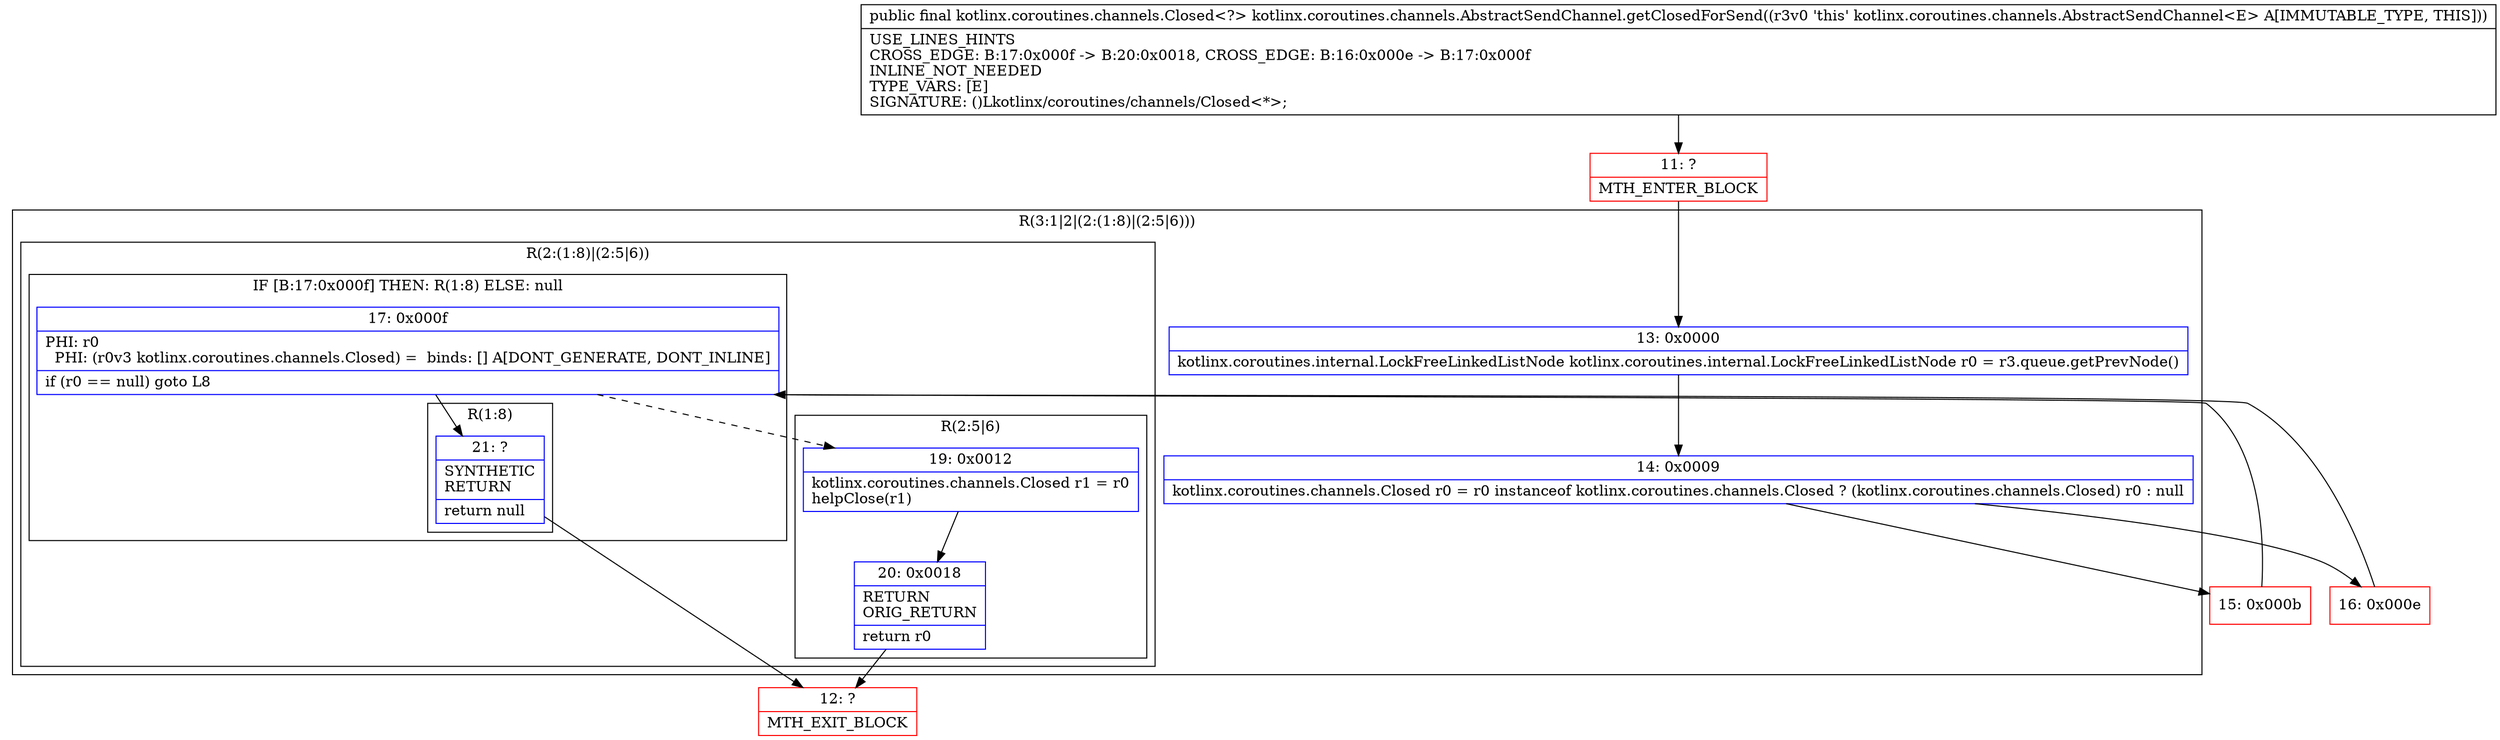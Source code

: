 digraph "CFG forkotlinx.coroutines.channels.AbstractSendChannel.getClosedForSend()Lkotlinx\/coroutines\/channels\/Closed;" {
subgraph cluster_Region_771551671 {
label = "R(3:1|2|(2:(1:8)|(2:5|6)))";
node [shape=record,color=blue];
Node_13 [shape=record,label="{13\:\ 0x0000|kotlinx.coroutines.internal.LockFreeLinkedListNode kotlinx.coroutines.internal.LockFreeLinkedListNode r0 = r3.queue.getPrevNode()\l}"];
Node_14 [shape=record,label="{14\:\ 0x0009|kotlinx.coroutines.channels.Closed r0 = r0 instanceof kotlinx.coroutines.channels.Closed ? (kotlinx.coroutines.channels.Closed) r0 : null\l}"];
subgraph cluster_Region_2053543344 {
label = "R(2:(1:8)|(2:5|6))";
node [shape=record,color=blue];
subgraph cluster_IfRegion_392304196 {
label = "IF [B:17:0x000f] THEN: R(1:8) ELSE: null";
node [shape=record,color=blue];
Node_17 [shape=record,label="{17\:\ 0x000f|PHI: r0 \l  PHI: (r0v3 kotlinx.coroutines.channels.Closed) =  binds: [] A[DONT_GENERATE, DONT_INLINE]\l|if (r0 == null) goto L8\l}"];
subgraph cluster_Region_677990826 {
label = "R(1:8)";
node [shape=record,color=blue];
Node_21 [shape=record,label="{21\:\ ?|SYNTHETIC\lRETURN\l|return null\l}"];
}
}
subgraph cluster_Region_18423409 {
label = "R(2:5|6)";
node [shape=record,color=blue];
Node_19 [shape=record,label="{19\:\ 0x0012|kotlinx.coroutines.channels.Closed r1 = r0\lhelpClose(r1)\l}"];
Node_20 [shape=record,label="{20\:\ 0x0018|RETURN\lORIG_RETURN\l|return r0\l}"];
}
}
}
Node_11 [shape=record,color=red,label="{11\:\ ?|MTH_ENTER_BLOCK\l}"];
Node_15 [shape=record,color=red,label="{15\:\ 0x000b}"];
Node_12 [shape=record,color=red,label="{12\:\ ?|MTH_EXIT_BLOCK\l}"];
Node_16 [shape=record,color=red,label="{16\:\ 0x000e}"];
MethodNode[shape=record,label="{public final kotlinx.coroutines.channels.Closed\<?\> kotlinx.coroutines.channels.AbstractSendChannel.getClosedForSend((r3v0 'this' kotlinx.coroutines.channels.AbstractSendChannel\<E\> A[IMMUTABLE_TYPE, THIS]))  | USE_LINES_HINTS\lCROSS_EDGE: B:17:0x000f \-\> B:20:0x0018, CROSS_EDGE: B:16:0x000e \-\> B:17:0x000f\lINLINE_NOT_NEEDED\lTYPE_VARS: [E]\lSIGNATURE: ()Lkotlinx\/coroutines\/channels\/Closed\<*\>;\l}"];
MethodNode -> Node_11;Node_13 -> Node_14;
Node_14 -> Node_15;
Node_14 -> Node_16;
Node_17 -> Node_19[style=dashed];
Node_17 -> Node_21;
Node_21 -> Node_12;
Node_19 -> Node_20;
Node_20 -> Node_12;
Node_11 -> Node_13;
Node_15 -> Node_17;
Node_16 -> Node_17;
}

